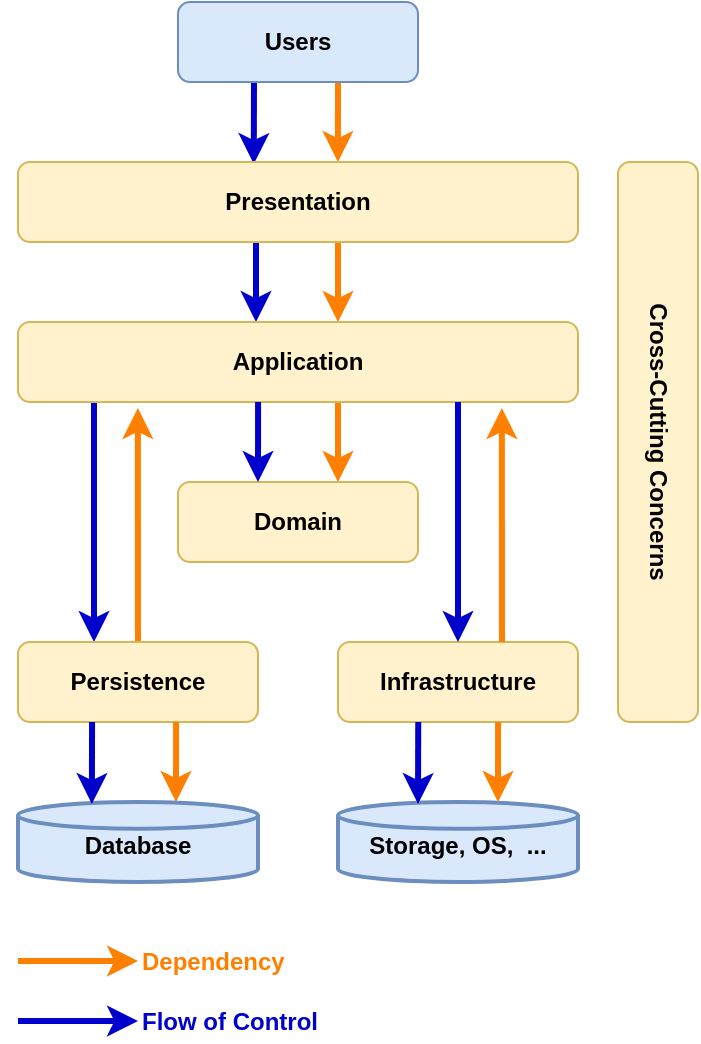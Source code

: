 <mxfile version="12.5.5" type="device"><diagram id="rOsOsXzstShcfSepX0iM" name="Page-1"><mxGraphModel dx="868" dy="411" grid="1" gridSize="10" guides="1" tooltips="1" connect="1" arrows="1" fold="1" page="1" pageScale="1" pageWidth="850" pageHeight="1100" math="0" shadow="0"><root><mxCell id="0"/><mxCell id="1" parent="0"/><mxCell id="hoIVqcJ50_7qzDen5r93-26" style="edgeStyle=none;rounded=0;orthogonalLoop=1;jettySize=auto;html=1;entryX=0.396;entryY=0.025;entryDx=0;entryDy=0;entryPerimeter=0;strokeColor=#0000CC;strokeWidth=3;fontColor=#FF8000;" edge="1" parent="1"><mxGeometry relative="1" as="geometry"><mxPoint x="358" y="120" as="sourcePoint"/><mxPoint x="357.88" y="161" as="targetPoint"/></mxGeometry></mxCell><mxCell id="hoIVqcJ50_7qzDen5r93-27" style="edgeStyle=none;rounded=0;orthogonalLoop=1;jettySize=auto;html=1;exitX=0.75;exitY=1;exitDx=0;exitDy=0;entryX=0.607;entryY=0;entryDx=0;entryDy=0;entryPerimeter=0;strokeColor=#FF8000;strokeWidth=3;fontColor=#FF8000;" edge="1" parent="1"><mxGeometry relative="1" as="geometry"><mxPoint x="400" y="120" as="sourcePoint"/><mxPoint x="399.96" y="160" as="targetPoint"/></mxGeometry></mxCell><mxCell id="hoIVqcJ50_7qzDen5r93-1" value="Users" style="rounded=1;whiteSpace=wrap;html=1;fontStyle=1;fillColor=#dae8fc;strokeColor=#6c8ebf;" vertex="1" parent="1"><mxGeometry x="320" y="80" width="120" height="40" as="geometry"/></mxCell><mxCell id="hoIVqcJ50_7qzDen5r93-28" style="edgeStyle=none;rounded=0;orthogonalLoop=1;jettySize=auto;html=1;exitX=0.25;exitY=1;exitDx=0;exitDy=0;entryX=0.25;entryY=0;entryDx=0;entryDy=0;strokeColor=#0000CC;strokeWidth=3;fontColor=#FF8000;" edge="1" parent="1"><mxGeometry relative="1" as="geometry"><mxPoint x="359" y="200" as="sourcePoint"/><mxPoint x="359" y="240" as="targetPoint"/></mxGeometry></mxCell><mxCell id="hoIVqcJ50_7qzDen5r93-29" style="edgeStyle=none;rounded=0;orthogonalLoop=1;jettySize=auto;html=1;exitX=0.75;exitY=1;exitDx=0;exitDy=0;entryX=0.75;entryY=0;entryDx=0;entryDy=0;strokeColor=#FF8000;strokeWidth=3;fontColor=#FF8000;" edge="1" parent="1"><mxGeometry relative="1" as="geometry"><mxPoint x="400" y="200" as="sourcePoint"/><mxPoint x="400" y="240" as="targetPoint"/></mxGeometry></mxCell><mxCell id="hoIVqcJ50_7qzDen5r93-2" value="Presentation" style="rounded=1;whiteSpace=wrap;html=1;fontStyle=1;fillColor=#fff2cc;strokeColor=#d6b656;" vertex="1" parent="1"><mxGeometry x="240" y="160" width="280" height="40" as="geometry"/></mxCell><mxCell id="hoIVqcJ50_7qzDen5r93-8" value="" style="edgeStyle=orthogonalEdgeStyle;rounded=0;orthogonalLoop=1;jettySize=auto;html=1;strokeWidth=3;strokeColor=#FF8000;" edge="1" parent="1" source="hoIVqcJ50_7qzDen5r93-3" target="hoIVqcJ50_7qzDen5r93-4"><mxGeometry relative="1" as="geometry"><Array as="points"><mxPoint x="400" y="300"/><mxPoint x="400" y="300"/></Array></mxGeometry></mxCell><mxCell id="hoIVqcJ50_7qzDen5r93-30" style="edgeStyle=none;rounded=0;orthogonalLoop=1;jettySize=auto;html=1;entryX=0.25;entryY=0;entryDx=0;entryDy=0;strokeColor=#0000CC;strokeWidth=3;fontColor=#FF8000;" edge="1" parent="1"><mxGeometry relative="1" as="geometry"><mxPoint x="278" y="280" as="sourcePoint"/><mxPoint x="278" y="400" as="targetPoint"/></mxGeometry></mxCell><mxCell id="hoIVqcJ50_7qzDen5r93-3" value="Application" style="rounded=1;whiteSpace=wrap;html=1;fontStyle=1;fillColor=#fff2cc;strokeColor=#d6b656;" vertex="1" parent="1"><mxGeometry x="240" y="240" width="280" height="40" as="geometry"/></mxCell><mxCell id="hoIVqcJ50_7qzDen5r93-4" value="Domain" style="rounded=1;whiteSpace=wrap;html=1;fontStyle=1;fillColor=#fff2cc;strokeColor=#d6b656;" vertex="1" parent="1"><mxGeometry x="320" y="320" width="120" height="40" as="geometry"/></mxCell><mxCell id="hoIVqcJ50_7qzDen5r93-5" value="Database" style="strokeWidth=2;html=1;shape=mxgraph.flowchart.database;whiteSpace=wrap;fontStyle=1;spacingTop=3;fillColor=#dae8fc;strokeColor=#6c8ebf;" vertex="1" parent="1"><mxGeometry x="240" y="480" width="120" height="40" as="geometry"/></mxCell><mxCell id="hoIVqcJ50_7qzDen5r93-10" value="Dependency" style="text;html=1;strokeColor=none;fillColor=none;align=left;verticalAlign=middle;whiteSpace=wrap;rounded=0;fontColor=#FF8000;fontStyle=1" vertex="1" parent="1"><mxGeometry x="300" y="550" width="40" height="20" as="geometry"/></mxCell><mxCell id="hoIVqcJ50_7qzDen5r93-12" value="" style="edgeStyle=orthogonalEdgeStyle;rounded=0;orthogonalLoop=1;jettySize=auto;html=1;strokeWidth=3;strokeColor=#FF8000;" edge="1" parent="1"><mxGeometry relative="1" as="geometry"><mxPoint x="240" y="559.5" as="sourcePoint"/><mxPoint x="300" y="559.5" as="targetPoint"/></mxGeometry></mxCell><mxCell id="hoIVqcJ50_7qzDen5r93-31" style="edgeStyle=none;rounded=0;orthogonalLoop=1;jettySize=auto;html=1;entryX=0.214;entryY=1.075;entryDx=0;entryDy=0;entryPerimeter=0;strokeColor=#FF8000;strokeWidth=3;fontColor=#FF8000;" edge="1" parent="1" source="hoIVqcJ50_7qzDen5r93-13" target="hoIVqcJ50_7qzDen5r93-3"><mxGeometry relative="1" as="geometry"/></mxCell><mxCell id="hoIVqcJ50_7qzDen5r93-13" value="Persistence" style="rounded=1;whiteSpace=wrap;html=1;fontStyle=1;fillColor=#fff2cc;strokeColor=#d6b656;" vertex="1" parent="1"><mxGeometry x="240" y="400" width="120" height="40" as="geometry"/></mxCell><mxCell id="hoIVqcJ50_7qzDen5r93-14" value="Infrastructure" style="rounded=1;whiteSpace=wrap;html=1;fontStyle=1;fillColor=#fff2cc;strokeColor=#d6b656;" vertex="1" parent="1"><mxGeometry x="400" y="400" width="120" height="40" as="geometry"/></mxCell><mxCell id="hoIVqcJ50_7qzDen5r93-15" value="Storage, OS,&amp;nbsp; ..." style="strokeWidth=2;html=1;shape=mxgraph.flowchart.database;whiteSpace=wrap;fontStyle=1;spacingTop=3;fillColor=#dae8fc;strokeColor=#6c8ebf;" vertex="1" parent="1"><mxGeometry x="400" y="480" width="120" height="40" as="geometry"/></mxCell><mxCell id="hoIVqcJ50_7qzDen5r93-22" value="Cross-Cutting Concerns" style="rounded=1;whiteSpace=wrap;html=1;fontStyle=1;fillColor=#fff2cc;strokeColor=#d6b656;rotation=90;" vertex="1" parent="1"><mxGeometry x="420" y="280" width="280" height="40" as="geometry"/></mxCell><mxCell id="hoIVqcJ50_7qzDen5r93-33" style="edgeStyle=none;rounded=0;orthogonalLoop=1;jettySize=auto;html=1;entryX=0.25;entryY=0;entryDx=0;entryDy=0;strokeColor=#0000CC;strokeWidth=3;fontColor=#FF8000;" edge="1" parent="1"><mxGeometry relative="1" as="geometry"><mxPoint x="460" y="280" as="sourcePoint"/><mxPoint x="460" y="400" as="targetPoint"/></mxGeometry></mxCell><mxCell id="hoIVqcJ50_7qzDen5r93-34" style="edgeStyle=none;rounded=0;orthogonalLoop=1;jettySize=auto;html=1;entryX=0.214;entryY=1.075;entryDx=0;entryDy=0;entryPerimeter=0;strokeColor=#FF8000;strokeWidth=3;fontColor=#FF8000;" edge="1" parent="1"><mxGeometry relative="1" as="geometry"><mxPoint x="481.988" y="400" as="sourcePoint"/><mxPoint x="481.92" y="283" as="targetPoint"/></mxGeometry></mxCell><mxCell id="hoIVqcJ50_7qzDen5r93-35" style="edgeStyle=none;rounded=0;orthogonalLoop=1;jettySize=auto;html=1;entryX=0.396;entryY=0.025;entryDx=0;entryDy=0;entryPerimeter=0;strokeColor=#0000CC;strokeWidth=3;fontColor=#FF8000;" edge="1" parent="1"><mxGeometry relative="1" as="geometry"><mxPoint x="277.04" y="440" as="sourcePoint"/><mxPoint x="276.92" y="481" as="targetPoint"/></mxGeometry></mxCell><mxCell id="hoIVqcJ50_7qzDen5r93-36" style="edgeStyle=none;rounded=0;orthogonalLoop=1;jettySize=auto;html=1;exitX=0.75;exitY=1;exitDx=0;exitDy=0;entryX=0.607;entryY=0;entryDx=0;entryDy=0;entryPerimeter=0;strokeColor=#FF8000;strokeWidth=3;fontColor=#FF8000;" edge="1" parent="1"><mxGeometry relative="1" as="geometry"><mxPoint x="319.04" y="440" as="sourcePoint"/><mxPoint x="319.0" y="480" as="targetPoint"/></mxGeometry></mxCell><mxCell id="hoIVqcJ50_7qzDen5r93-39" style="edgeStyle=none;rounded=0;orthogonalLoop=1;jettySize=auto;html=1;entryX=0.396;entryY=0.025;entryDx=0;entryDy=0;entryPerimeter=0;strokeColor=#0000CC;strokeWidth=3;fontColor=#FF8000;" edge="1" parent="1"><mxGeometry relative="1" as="geometry"><mxPoint x="440.12" y="440" as="sourcePoint"/><mxPoint x="440.0" y="481" as="targetPoint"/></mxGeometry></mxCell><mxCell id="hoIVqcJ50_7qzDen5r93-40" style="edgeStyle=none;rounded=0;orthogonalLoop=1;jettySize=auto;html=1;exitX=0.75;exitY=1;exitDx=0;exitDy=0;entryX=0.607;entryY=0;entryDx=0;entryDy=0;entryPerimeter=0;strokeColor=#FF8000;strokeWidth=3;fontColor=#FF8000;" edge="1" parent="1"><mxGeometry relative="1" as="geometry"><mxPoint x="480.04" y="440" as="sourcePoint"/><mxPoint x="480" y="480" as="targetPoint"/></mxGeometry></mxCell><mxCell id="hoIVqcJ50_7qzDen5r93-41" style="edgeStyle=none;rounded=0;orthogonalLoop=1;jettySize=auto;html=1;exitX=0.75;exitY=1;exitDx=0;exitDy=0;entryX=0.607;entryY=0;entryDx=0;entryDy=0;entryPerimeter=0;strokeColor=#0000CC;strokeWidth=3;fontColor=#FF8000;" edge="1" parent="1"><mxGeometry relative="1" as="geometry"><mxPoint x="360.04" y="280" as="sourcePoint"/><mxPoint x="360.0" y="320" as="targetPoint"/></mxGeometry></mxCell><mxCell id="hoIVqcJ50_7qzDen5r93-42" value="Flow of Control" style="text;html=1;strokeColor=none;fillColor=none;align=left;verticalAlign=middle;whiteSpace=wrap;rounded=0;fontColor=#0000CC;fontStyle=1" vertex="1" parent="1"><mxGeometry x="300" y="580" width="100" height="20" as="geometry"/></mxCell><mxCell id="hoIVqcJ50_7qzDen5r93-43" value="" style="edgeStyle=orthogonalEdgeStyle;rounded=0;orthogonalLoop=1;jettySize=auto;html=1;strokeWidth=3;strokeColor=#0000CC;fontColor=#0000CC;" edge="1" parent="1"><mxGeometry relative="1" as="geometry"><mxPoint x="240" y="589.5" as="sourcePoint"/><mxPoint x="300" y="589.5" as="targetPoint"/></mxGeometry></mxCell></root></mxGraphModel></diagram></mxfile>